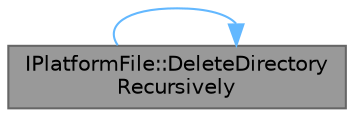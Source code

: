 digraph "IPlatformFile::DeleteDirectoryRecursively"
{
 // INTERACTIVE_SVG=YES
 // LATEX_PDF_SIZE
  bgcolor="transparent";
  edge [fontname=Helvetica,fontsize=10,labelfontname=Helvetica,labelfontsize=10];
  node [fontname=Helvetica,fontsize=10,shape=box,height=0.2,width=0.4];
  rankdir="LR";
  Node1 [id="Node000001",label="IPlatformFile::DeleteDirectory\lRecursively",height=0.2,width=0.4,color="gray40", fillcolor="grey60", style="filled", fontcolor="black",tooltip="Delete all files and subdirectories in a directory, then delete the directory itself."];
  Node1 -> Node1 [id="edge1_Node000001_Node000001",color="steelblue1",style="solid",tooltip=" "];
}
